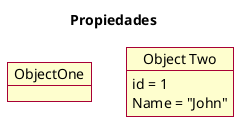 @startuml Samples
skin rose
skinparam classFontName Calibri
skinparam shadowing false

title Propiedades

object ObjectOne
object "Object Two" as o2

o2 : id = 1
o2 : Name = "John"

@enduml